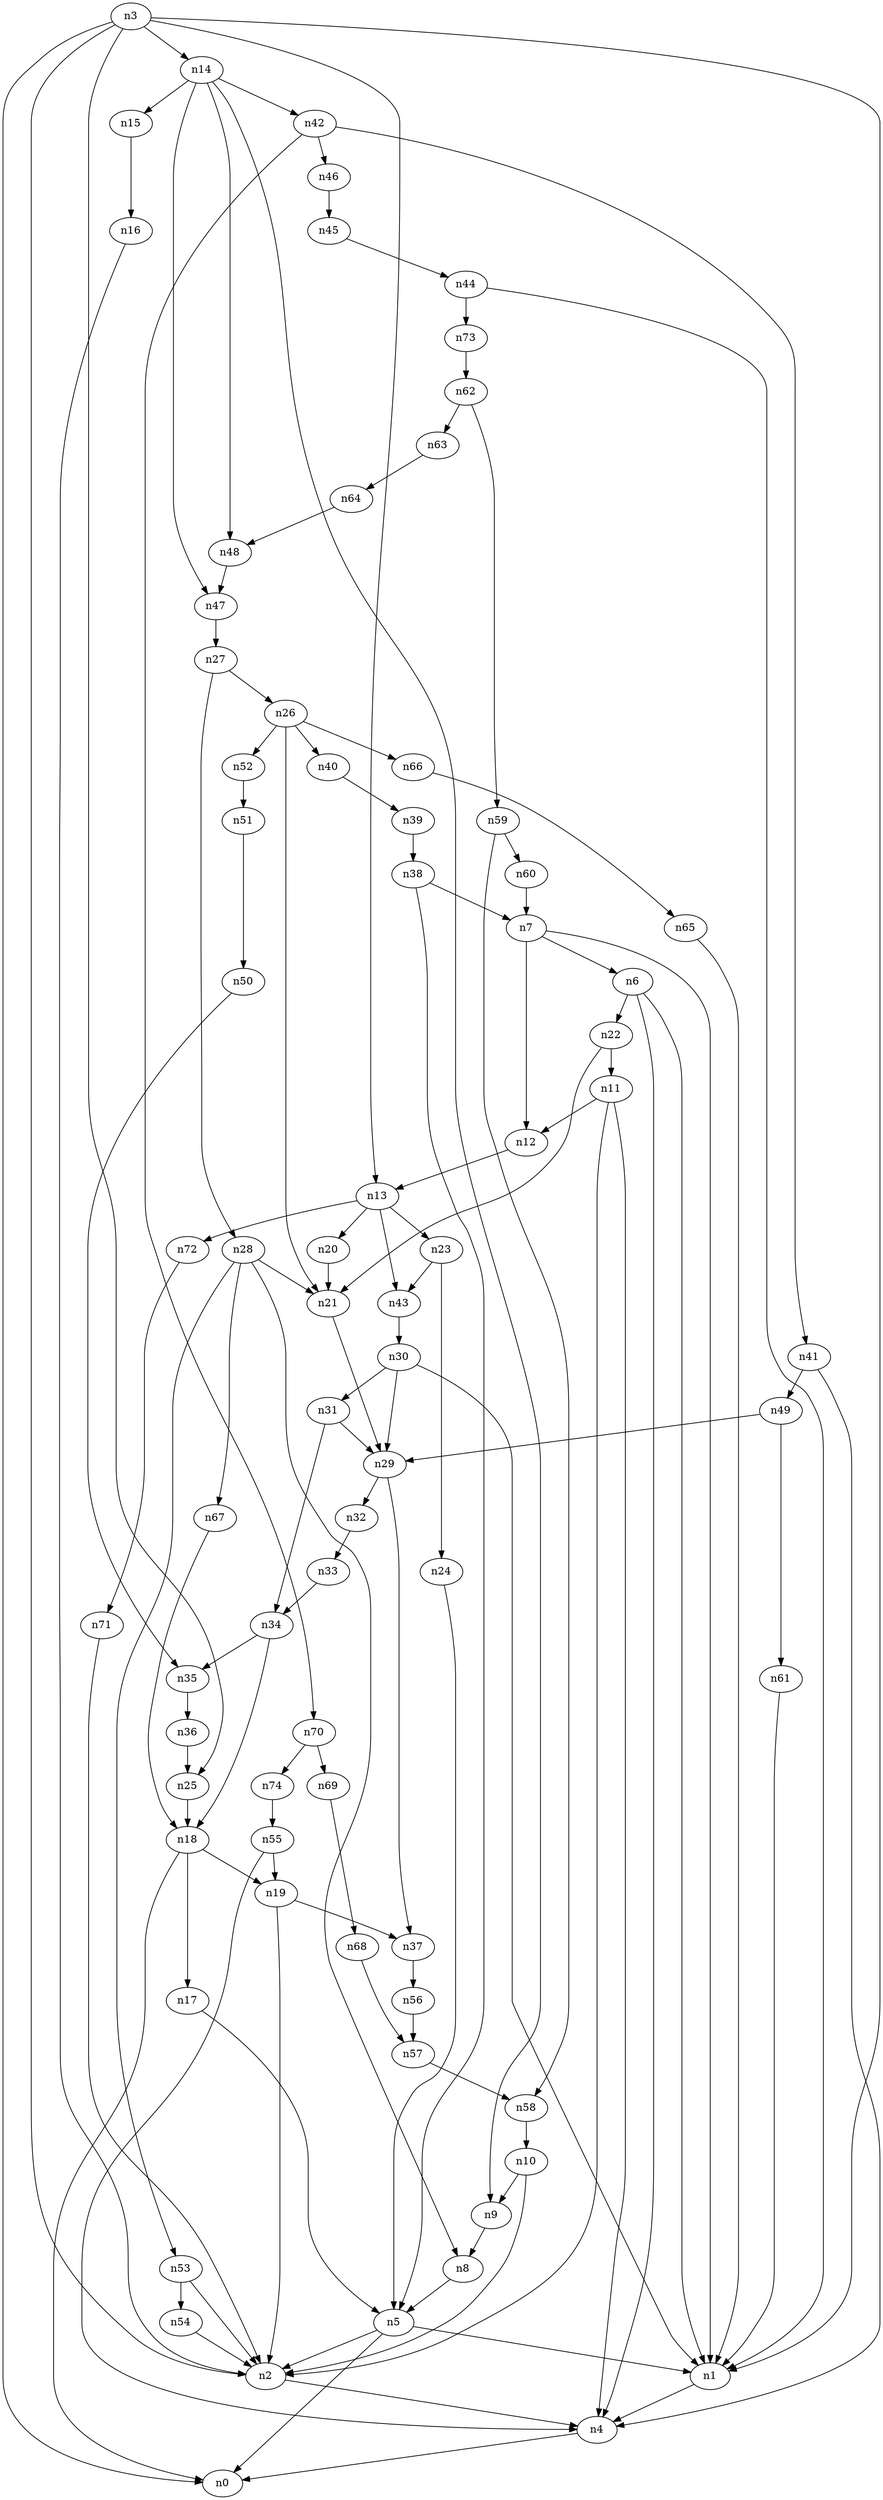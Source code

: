 digraph G {
	n1 -> n4	 [_graphml_id=e4];
	n2 -> n4	 [_graphml_id=e7];
	n3 -> n0	 [_graphml_id=e0];
	n3 -> n1	 [_graphml_id=e3];
	n3 -> n2	 [_graphml_id=e6];
	n3 -> n13	 [_graphml_id=e21];
	n3 -> n14	 [_graphml_id=e32];
	n3 -> n25	 [_graphml_id=e41];
	n4 -> n0	 [_graphml_id=e1];
	n5 -> n0	 [_graphml_id=e2];
	n5 -> n1	 [_graphml_id=e5];
	n5 -> n2	 [_graphml_id=e8];
	n6 -> n1	 [_graphml_id=e9];
	n6 -> n4	 [_graphml_id=e10];
	n6 -> n22	 [_graphml_id=e36];
	n7 -> n1	 [_graphml_id=e12];
	n7 -> n6	 [_graphml_id=e11];
	n7 -> n12	 [_graphml_id=e19];
	n8 -> n5	 [_graphml_id=e13];
	n9 -> n8	 [_graphml_id=e14];
	n10 -> n2	 [_graphml_id=e16];
	n10 -> n9	 [_graphml_id=e15];
	n11 -> n2	 [_graphml_id=e17];
	n11 -> n4	 [_graphml_id=e22];
	n11 -> n12	 [_graphml_id=e18];
	n12 -> n13	 [_graphml_id=e20];
	n13 -> n20	 [_graphml_id=e33];
	n13 -> n23	 [_graphml_id=e37];
	n13 -> n43	 [_graphml_id=e69];
	n13 -> n72	 [_graphml_id=e117];
	n14 -> n9	 [_graphml_id=e23];
	n14 -> n15	 [_graphml_id=e24];
	n14 -> n42	 [_graphml_id=e68];
	n14 -> n47	 [_graphml_id=e90];
	n14 -> n48	 [_graphml_id=e77];
	n15 -> n16	 [_graphml_id=e25];
	n16 -> n2	 [_graphml_id=e26];
	n17 -> n5	 [_graphml_id=e27];
	n18 -> n0	 [_graphml_id=e29];
	n18 -> n17	 [_graphml_id=e28];
	n18 -> n19	 [_graphml_id=e30];
	n19 -> n2	 [_graphml_id=e31];
	n19 -> n37	 [_graphml_id=e59];
	n20 -> n21	 [_graphml_id=e34];
	n21 -> n29	 [_graphml_id=e47];
	n22 -> n11	 [_graphml_id=e42];
	n22 -> n21	 [_graphml_id=e35];
	n23 -> n24	 [_graphml_id=e38];
	n23 -> n43	 [_graphml_id=e70];
	n24 -> n5	 [_graphml_id=e39];
	n25 -> n18	 [_graphml_id=e40];
	n26 -> n21	 [_graphml_id=e43];
	n26 -> n40	 [_graphml_id=e65];
	n26 -> n52	 [_graphml_id=e84];
	n26 -> n66	 [_graphml_id=e107];
	n27 -> n26	 [_graphml_id=e44];
	n27 -> n28	 [_graphml_id=e45];
	n28 -> n8	 [_graphml_id=e46];
	n28 -> n21	 [_graphml_id=e100];
	n28 -> n53	 [_graphml_id=e85];
	n28 -> n67	 [_graphml_id=e109];
	n29 -> n32	 [_graphml_id=e52];
	n29 -> n37	 [_graphml_id=e60];
	n30 -> n1	 [_graphml_id=e49];
	n30 -> n29	 [_graphml_id=e48];
	n30 -> n31	 [_graphml_id=e51];
	n31 -> n29	 [_graphml_id=e50];
	n31 -> n34	 [_graphml_id=e61];
	n32 -> n33	 [_graphml_id=e53];
	n33 -> n34	 [_graphml_id=e54];
	n34 -> n18	 [_graphml_id=e55];
	n34 -> n35	 [_graphml_id=e56];
	n35 -> n36	 [_graphml_id=e57];
	n36 -> n25	 [_graphml_id=e58];
	n37 -> n56	 [_graphml_id=e91];
	n38 -> n5	 [_graphml_id=e62];
	n38 -> n7	 [_graphml_id=e80];
	n39 -> n38	 [_graphml_id=e63];
	n40 -> n39	 [_graphml_id=e64];
	n41 -> n4	 [_graphml_id=e66];
	n41 -> n49	 [_graphml_id=e79];
	n42 -> n41	 [_graphml_id=e67];
	n42 -> n46	 [_graphml_id=e74];
	n42 -> n70	 [_graphml_id=e114];
	n43 -> n30	 [_graphml_id=e110];
	n44 -> n1	 [_graphml_id=e71];
	n44 -> n73	 [_graphml_id=e119];
	n45 -> n44	 [_graphml_id=e72];
	n46 -> n45	 [_graphml_id=e73];
	n47 -> n27	 [_graphml_id=e75];
	n48 -> n47	 [_graphml_id=e76];
	n49 -> n29	 [_graphml_id=e78];
	n49 -> n61	 [_graphml_id=e98];
	n50 -> n35	 [_graphml_id=e81];
	n51 -> n50	 [_graphml_id=e82];
	n52 -> n51	 [_graphml_id=e83];
	n53 -> n2	 [_graphml_id=e120];
	n53 -> n54	 [_graphml_id=e86];
	n54 -> n2	 [_graphml_id=e87];
	n55 -> n4	 [_graphml_id=e88];
	n55 -> n19	 [_graphml_id=e89];
	n56 -> n57	 [_graphml_id=e92];
	n57 -> n58	 [_graphml_id=e93];
	n58 -> n10	 [_graphml_id=e94];
	n59 -> n58	 [_graphml_id=e95];
	n59 -> n60	 [_graphml_id=e96];
	n60 -> n7	 [_graphml_id=e97];
	n61 -> n1	 [_graphml_id=e99];
	n62 -> n59	 [_graphml_id=e101];
	n62 -> n63	 [_graphml_id=e102];
	n63 -> n64	 [_graphml_id=e103];
	n64 -> n48	 [_graphml_id=e104];
	n65 -> n1	 [_graphml_id=e105];
	n66 -> n65	 [_graphml_id=e106];
	n67 -> n18	 [_graphml_id=e108];
	n68 -> n57	 [_graphml_id=e111];
	n69 -> n68	 [_graphml_id=e112];
	n70 -> n69	 [_graphml_id=e113];
	n70 -> n74	 [_graphml_id=e122];
	n71 -> n2	 [_graphml_id=e115];
	n72 -> n71	 [_graphml_id=e116];
	n73 -> n62	 [_graphml_id=e118];
	n74 -> n55	 [_graphml_id=e121];
}
